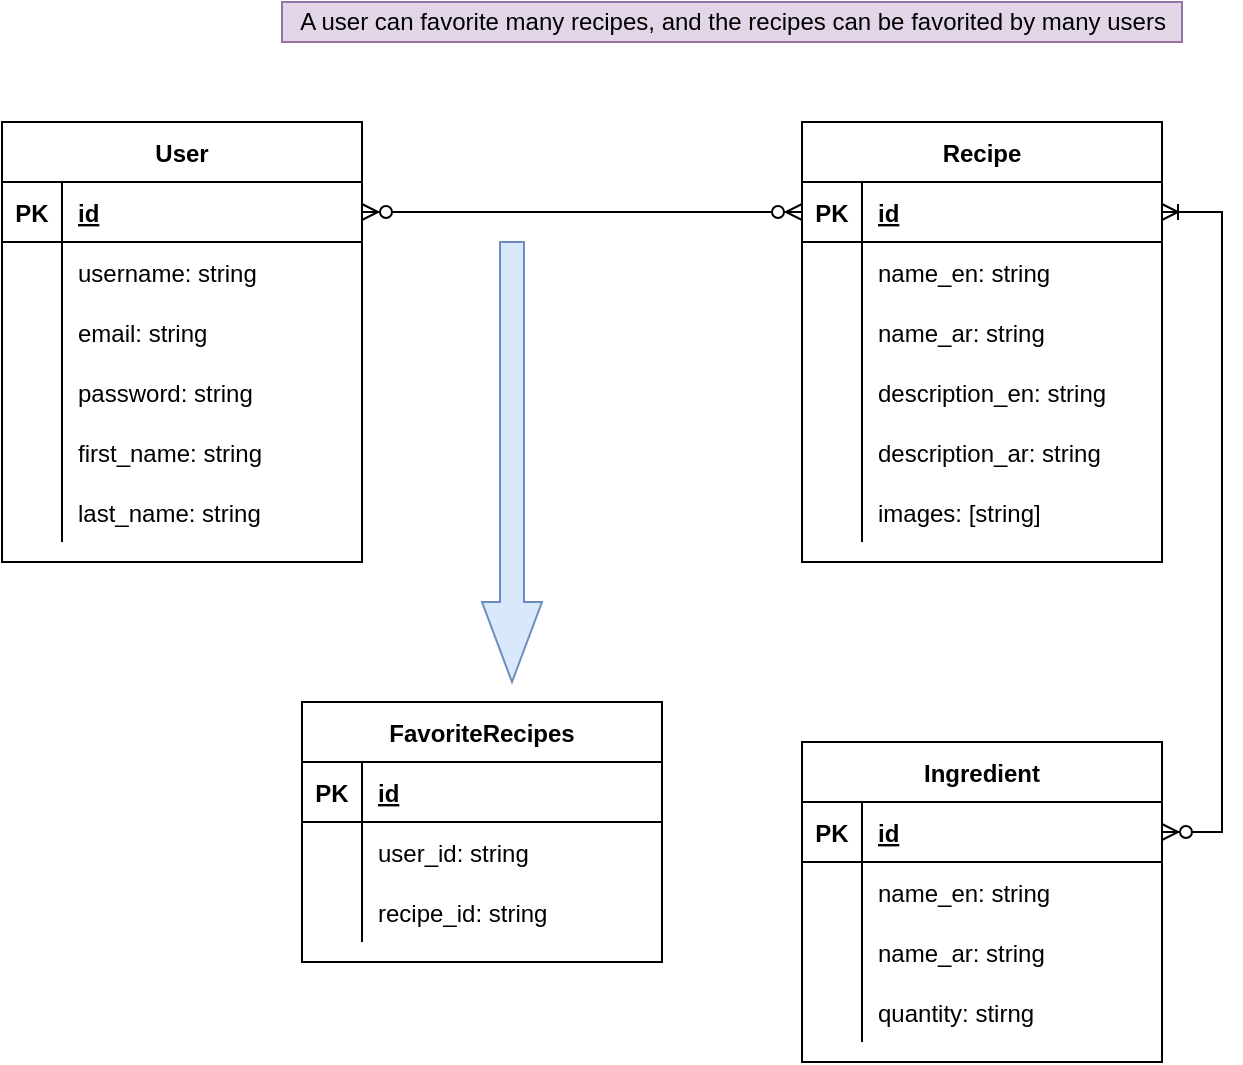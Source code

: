 <mxfile version="17.2.4" type="device"><diagram id="6Q68bsA77PBWTYcT-gk3" name="Page-1"><mxGraphModel dx="901" dy="690" grid="1" gridSize="10" guides="1" tooltips="1" connect="1" arrows="1" fold="1" page="1" pageScale="1" pageWidth="1200" pageHeight="1600" math="0" shadow="0"><root><mxCell id="0"/><mxCell id="1" parent="0"/><mxCell id="ZGIL2iKrc44NvZJPMImy-1" value="User" style="shape=table;startSize=30;container=1;collapsible=1;childLayout=tableLayout;fixedRows=1;rowLines=0;fontStyle=1;align=center;resizeLast=1;" parent="1" vertex="1"><mxGeometry x="30" y="120" width="180" height="220" as="geometry"/></mxCell><mxCell id="ZGIL2iKrc44NvZJPMImy-2" value="" style="shape=tableRow;horizontal=0;startSize=0;swimlaneHead=0;swimlaneBody=0;fillColor=none;collapsible=0;dropTarget=0;points=[[0,0.5],[1,0.5]];portConstraint=eastwest;top=0;left=0;right=0;bottom=1;" parent="ZGIL2iKrc44NvZJPMImy-1" vertex="1"><mxGeometry y="30" width="180" height="30" as="geometry"/></mxCell><mxCell id="ZGIL2iKrc44NvZJPMImy-3" value="PK" style="shape=partialRectangle;connectable=0;fillColor=none;top=0;left=0;bottom=0;right=0;fontStyle=1;overflow=hidden;" parent="ZGIL2iKrc44NvZJPMImy-2" vertex="1"><mxGeometry width="30" height="30" as="geometry"><mxRectangle width="30" height="30" as="alternateBounds"/></mxGeometry></mxCell><mxCell id="ZGIL2iKrc44NvZJPMImy-4" value="id" style="shape=partialRectangle;connectable=0;fillColor=none;top=0;left=0;bottom=0;right=0;align=left;spacingLeft=6;fontStyle=5;overflow=hidden;" parent="ZGIL2iKrc44NvZJPMImy-2" vertex="1"><mxGeometry x="30" width="150" height="30" as="geometry"><mxRectangle width="150" height="30" as="alternateBounds"/></mxGeometry></mxCell><mxCell id="ZGIL2iKrc44NvZJPMImy-5" value="" style="shape=tableRow;horizontal=0;startSize=0;swimlaneHead=0;swimlaneBody=0;fillColor=none;collapsible=0;dropTarget=0;points=[[0,0.5],[1,0.5]];portConstraint=eastwest;top=0;left=0;right=0;bottom=0;" parent="ZGIL2iKrc44NvZJPMImy-1" vertex="1"><mxGeometry y="60" width="180" height="30" as="geometry"/></mxCell><mxCell id="ZGIL2iKrc44NvZJPMImy-6" value="" style="shape=partialRectangle;connectable=0;fillColor=none;top=0;left=0;bottom=0;right=0;editable=1;overflow=hidden;" parent="ZGIL2iKrc44NvZJPMImy-5" vertex="1"><mxGeometry width="30" height="30" as="geometry"><mxRectangle width="30" height="30" as="alternateBounds"/></mxGeometry></mxCell><mxCell id="ZGIL2iKrc44NvZJPMImy-7" value="username: string" style="shape=partialRectangle;connectable=0;fillColor=none;top=0;left=0;bottom=0;right=0;align=left;spacingLeft=6;overflow=hidden;" parent="ZGIL2iKrc44NvZJPMImy-5" vertex="1"><mxGeometry x="30" width="150" height="30" as="geometry"><mxRectangle width="150" height="30" as="alternateBounds"/></mxGeometry></mxCell><mxCell id="ZGIL2iKrc44NvZJPMImy-8" value="" style="shape=tableRow;horizontal=0;startSize=0;swimlaneHead=0;swimlaneBody=0;fillColor=none;collapsible=0;dropTarget=0;points=[[0,0.5],[1,0.5]];portConstraint=eastwest;top=0;left=0;right=0;bottom=0;" parent="ZGIL2iKrc44NvZJPMImy-1" vertex="1"><mxGeometry y="90" width="180" height="30" as="geometry"/></mxCell><mxCell id="ZGIL2iKrc44NvZJPMImy-9" value="" style="shape=partialRectangle;connectable=0;fillColor=none;top=0;left=0;bottom=0;right=0;editable=1;overflow=hidden;" parent="ZGIL2iKrc44NvZJPMImy-8" vertex="1"><mxGeometry width="30" height="30" as="geometry"><mxRectangle width="30" height="30" as="alternateBounds"/></mxGeometry></mxCell><mxCell id="ZGIL2iKrc44NvZJPMImy-10" value="email: string" style="shape=partialRectangle;connectable=0;fillColor=none;top=0;left=0;bottom=0;right=0;align=left;spacingLeft=6;overflow=hidden;" parent="ZGIL2iKrc44NvZJPMImy-8" vertex="1"><mxGeometry x="30" width="150" height="30" as="geometry"><mxRectangle width="150" height="30" as="alternateBounds"/></mxGeometry></mxCell><mxCell id="ZGIL2iKrc44NvZJPMImy-11" value="" style="shape=tableRow;horizontal=0;startSize=0;swimlaneHead=0;swimlaneBody=0;fillColor=none;collapsible=0;dropTarget=0;points=[[0,0.5],[1,0.5]];portConstraint=eastwest;top=0;left=0;right=0;bottom=0;" parent="ZGIL2iKrc44NvZJPMImy-1" vertex="1"><mxGeometry y="120" width="180" height="30" as="geometry"/></mxCell><mxCell id="ZGIL2iKrc44NvZJPMImy-12" value="" style="shape=partialRectangle;connectable=0;fillColor=none;top=0;left=0;bottom=0;right=0;editable=1;overflow=hidden;" parent="ZGIL2iKrc44NvZJPMImy-11" vertex="1"><mxGeometry width="30" height="30" as="geometry"><mxRectangle width="30" height="30" as="alternateBounds"/></mxGeometry></mxCell><mxCell id="ZGIL2iKrc44NvZJPMImy-13" value="password: string" style="shape=partialRectangle;connectable=0;fillColor=none;top=0;left=0;bottom=0;right=0;align=left;spacingLeft=6;overflow=hidden;" parent="ZGIL2iKrc44NvZJPMImy-11" vertex="1"><mxGeometry x="30" width="150" height="30" as="geometry"><mxRectangle width="150" height="30" as="alternateBounds"/></mxGeometry></mxCell><mxCell id="ZGIL2iKrc44NvZJPMImy-40" value="" style="shape=tableRow;horizontal=0;startSize=0;swimlaneHead=0;swimlaneBody=0;fillColor=none;collapsible=0;dropTarget=0;points=[[0,0.5],[1,0.5]];portConstraint=eastwest;top=0;left=0;right=0;bottom=0;" parent="ZGIL2iKrc44NvZJPMImy-1" vertex="1"><mxGeometry y="150" width="180" height="30" as="geometry"/></mxCell><mxCell id="ZGIL2iKrc44NvZJPMImy-41" value="" style="shape=partialRectangle;connectable=0;fillColor=none;top=0;left=0;bottom=0;right=0;editable=1;overflow=hidden;" parent="ZGIL2iKrc44NvZJPMImy-40" vertex="1"><mxGeometry width="30" height="30" as="geometry"><mxRectangle width="30" height="30" as="alternateBounds"/></mxGeometry></mxCell><mxCell id="ZGIL2iKrc44NvZJPMImy-42" value="first_name: string" style="shape=partialRectangle;connectable=0;fillColor=none;top=0;left=0;bottom=0;right=0;align=left;spacingLeft=6;overflow=hidden;" parent="ZGIL2iKrc44NvZJPMImy-40" vertex="1"><mxGeometry x="30" width="150" height="30" as="geometry"><mxRectangle width="150" height="30" as="alternateBounds"/></mxGeometry></mxCell><mxCell id="ZGIL2iKrc44NvZJPMImy-43" value="" style="shape=tableRow;horizontal=0;startSize=0;swimlaneHead=0;swimlaneBody=0;fillColor=none;collapsible=0;dropTarget=0;points=[[0,0.5],[1,0.5]];portConstraint=eastwest;top=0;left=0;right=0;bottom=0;" parent="ZGIL2iKrc44NvZJPMImy-1" vertex="1"><mxGeometry y="180" width="180" height="30" as="geometry"/></mxCell><mxCell id="ZGIL2iKrc44NvZJPMImy-44" value="" style="shape=partialRectangle;connectable=0;fillColor=none;top=0;left=0;bottom=0;right=0;editable=1;overflow=hidden;" parent="ZGIL2iKrc44NvZJPMImy-43" vertex="1"><mxGeometry width="30" height="30" as="geometry"><mxRectangle width="30" height="30" as="alternateBounds"/></mxGeometry></mxCell><mxCell id="ZGIL2iKrc44NvZJPMImy-45" value="last_name: string" style="shape=partialRectangle;connectable=0;fillColor=none;top=0;left=0;bottom=0;right=0;align=left;spacingLeft=6;overflow=hidden;" parent="ZGIL2iKrc44NvZJPMImy-43" vertex="1"><mxGeometry x="30" width="150" height="30" as="geometry"><mxRectangle width="150" height="30" as="alternateBounds"/></mxGeometry></mxCell><mxCell id="YxSrPKVfQtMxZ4dTuU_Q-32" value="Ingredient" style="shape=table;startSize=30;container=1;collapsible=1;childLayout=tableLayout;fixedRows=1;rowLines=0;fontStyle=1;align=center;resizeLast=1;" vertex="1" parent="1"><mxGeometry x="430" y="430" width="180" height="160" as="geometry"/></mxCell><mxCell id="YxSrPKVfQtMxZ4dTuU_Q-33" value="" style="shape=tableRow;horizontal=0;startSize=0;swimlaneHead=0;swimlaneBody=0;fillColor=none;collapsible=0;dropTarget=0;points=[[0,0.5],[1,0.5]];portConstraint=eastwest;top=0;left=0;right=0;bottom=1;" vertex="1" parent="YxSrPKVfQtMxZ4dTuU_Q-32"><mxGeometry y="30" width="180" height="30" as="geometry"/></mxCell><mxCell id="YxSrPKVfQtMxZ4dTuU_Q-34" value="PK" style="shape=partialRectangle;connectable=0;fillColor=none;top=0;left=0;bottom=0;right=0;fontStyle=1;overflow=hidden;" vertex="1" parent="YxSrPKVfQtMxZ4dTuU_Q-33"><mxGeometry width="30" height="30" as="geometry"><mxRectangle width="30" height="30" as="alternateBounds"/></mxGeometry></mxCell><mxCell id="YxSrPKVfQtMxZ4dTuU_Q-35" value="id" style="shape=partialRectangle;connectable=0;fillColor=none;top=0;left=0;bottom=0;right=0;align=left;spacingLeft=6;fontStyle=5;overflow=hidden;" vertex="1" parent="YxSrPKVfQtMxZ4dTuU_Q-33"><mxGeometry x="30" width="150" height="30" as="geometry"><mxRectangle width="150" height="30" as="alternateBounds"/></mxGeometry></mxCell><mxCell id="YxSrPKVfQtMxZ4dTuU_Q-36" value="" style="shape=tableRow;horizontal=0;startSize=0;swimlaneHead=0;swimlaneBody=0;fillColor=none;collapsible=0;dropTarget=0;points=[[0,0.5],[1,0.5]];portConstraint=eastwest;top=0;left=0;right=0;bottom=0;" vertex="1" parent="YxSrPKVfQtMxZ4dTuU_Q-32"><mxGeometry y="60" width="180" height="30" as="geometry"/></mxCell><mxCell id="YxSrPKVfQtMxZ4dTuU_Q-37" value="" style="shape=partialRectangle;connectable=0;fillColor=none;top=0;left=0;bottom=0;right=0;editable=1;overflow=hidden;" vertex="1" parent="YxSrPKVfQtMxZ4dTuU_Q-36"><mxGeometry width="30" height="30" as="geometry"><mxRectangle width="30" height="30" as="alternateBounds"/></mxGeometry></mxCell><mxCell id="YxSrPKVfQtMxZ4dTuU_Q-38" value="name_en: string" style="shape=partialRectangle;connectable=0;fillColor=none;top=0;left=0;bottom=0;right=0;align=left;spacingLeft=6;overflow=hidden;" vertex="1" parent="YxSrPKVfQtMxZ4dTuU_Q-36"><mxGeometry x="30" width="150" height="30" as="geometry"><mxRectangle width="150" height="30" as="alternateBounds"/></mxGeometry></mxCell><mxCell id="YxSrPKVfQtMxZ4dTuU_Q-39" value="" style="shape=tableRow;horizontal=0;startSize=0;swimlaneHead=0;swimlaneBody=0;fillColor=none;collapsible=0;dropTarget=0;points=[[0,0.5],[1,0.5]];portConstraint=eastwest;top=0;left=0;right=0;bottom=0;" vertex="1" parent="YxSrPKVfQtMxZ4dTuU_Q-32"><mxGeometry y="90" width="180" height="30" as="geometry"/></mxCell><mxCell id="YxSrPKVfQtMxZ4dTuU_Q-40" value="" style="shape=partialRectangle;connectable=0;fillColor=none;top=0;left=0;bottom=0;right=0;editable=1;overflow=hidden;" vertex="1" parent="YxSrPKVfQtMxZ4dTuU_Q-39"><mxGeometry width="30" height="30" as="geometry"><mxRectangle width="30" height="30" as="alternateBounds"/></mxGeometry></mxCell><mxCell id="YxSrPKVfQtMxZ4dTuU_Q-41" value="name_ar: string" style="shape=partialRectangle;connectable=0;fillColor=none;top=0;left=0;bottom=0;right=0;align=left;spacingLeft=6;overflow=hidden;" vertex="1" parent="YxSrPKVfQtMxZ4dTuU_Q-39"><mxGeometry x="30" width="150" height="30" as="geometry"><mxRectangle width="150" height="30" as="alternateBounds"/></mxGeometry></mxCell><mxCell id="YxSrPKVfQtMxZ4dTuU_Q-105" value="" style="shape=tableRow;horizontal=0;startSize=0;swimlaneHead=0;swimlaneBody=0;fillColor=none;collapsible=0;dropTarget=0;points=[[0,0.5],[1,0.5]];portConstraint=eastwest;top=0;left=0;right=0;bottom=0;" vertex="1" parent="YxSrPKVfQtMxZ4dTuU_Q-32"><mxGeometry y="120" width="180" height="30" as="geometry"/></mxCell><mxCell id="YxSrPKVfQtMxZ4dTuU_Q-106" value="" style="shape=partialRectangle;connectable=0;fillColor=none;top=0;left=0;bottom=0;right=0;editable=1;overflow=hidden;" vertex="1" parent="YxSrPKVfQtMxZ4dTuU_Q-105"><mxGeometry width="30" height="30" as="geometry"><mxRectangle width="30" height="30" as="alternateBounds"/></mxGeometry></mxCell><mxCell id="YxSrPKVfQtMxZ4dTuU_Q-107" value="quantity: stirng" style="shape=partialRectangle;connectable=0;fillColor=none;top=0;left=0;bottom=0;right=0;align=left;spacingLeft=6;overflow=hidden;" vertex="1" parent="YxSrPKVfQtMxZ4dTuU_Q-105"><mxGeometry x="30" width="150" height="30" as="geometry"><mxRectangle width="150" height="30" as="alternateBounds"/></mxGeometry></mxCell><mxCell id="YxSrPKVfQtMxZ4dTuU_Q-45" value="FavoriteRecipes" style="shape=table;startSize=30;container=1;collapsible=1;childLayout=tableLayout;fixedRows=1;rowLines=0;fontStyle=1;align=center;resizeLast=1;" vertex="1" parent="1"><mxGeometry x="180" y="410" width="180" height="130" as="geometry"/></mxCell><mxCell id="YxSrPKVfQtMxZ4dTuU_Q-46" value="" style="shape=tableRow;horizontal=0;startSize=0;swimlaneHead=0;swimlaneBody=0;fillColor=none;collapsible=0;dropTarget=0;points=[[0,0.5],[1,0.5]];portConstraint=eastwest;top=0;left=0;right=0;bottom=1;" vertex="1" parent="YxSrPKVfQtMxZ4dTuU_Q-45"><mxGeometry y="30" width="180" height="30" as="geometry"/></mxCell><mxCell id="YxSrPKVfQtMxZ4dTuU_Q-47" value="PK" style="shape=partialRectangle;connectable=0;fillColor=none;top=0;left=0;bottom=0;right=0;fontStyle=1;overflow=hidden;" vertex="1" parent="YxSrPKVfQtMxZ4dTuU_Q-46"><mxGeometry width="30" height="30" as="geometry"><mxRectangle width="30" height="30" as="alternateBounds"/></mxGeometry></mxCell><mxCell id="YxSrPKVfQtMxZ4dTuU_Q-48" value="id" style="shape=partialRectangle;connectable=0;fillColor=none;top=0;left=0;bottom=0;right=0;align=left;spacingLeft=6;fontStyle=5;overflow=hidden;" vertex="1" parent="YxSrPKVfQtMxZ4dTuU_Q-46"><mxGeometry x="30" width="150" height="30" as="geometry"><mxRectangle width="150" height="30" as="alternateBounds"/></mxGeometry></mxCell><mxCell id="YxSrPKVfQtMxZ4dTuU_Q-49" value="" style="shape=tableRow;horizontal=0;startSize=0;swimlaneHead=0;swimlaneBody=0;fillColor=none;collapsible=0;dropTarget=0;points=[[0,0.5],[1,0.5]];portConstraint=eastwest;top=0;left=0;right=0;bottom=0;" vertex="1" parent="YxSrPKVfQtMxZ4dTuU_Q-45"><mxGeometry y="60" width="180" height="30" as="geometry"/></mxCell><mxCell id="YxSrPKVfQtMxZ4dTuU_Q-50" value="" style="shape=partialRectangle;connectable=0;fillColor=none;top=0;left=0;bottom=0;right=0;editable=1;overflow=hidden;" vertex="1" parent="YxSrPKVfQtMxZ4dTuU_Q-49"><mxGeometry width="30" height="30" as="geometry"><mxRectangle width="30" height="30" as="alternateBounds"/></mxGeometry></mxCell><mxCell id="YxSrPKVfQtMxZ4dTuU_Q-51" value="user_id: string" style="shape=partialRectangle;connectable=0;fillColor=none;top=0;left=0;bottom=0;right=0;align=left;spacingLeft=6;overflow=hidden;" vertex="1" parent="YxSrPKVfQtMxZ4dTuU_Q-49"><mxGeometry x="30" width="150" height="30" as="geometry"><mxRectangle width="150" height="30" as="alternateBounds"/></mxGeometry></mxCell><mxCell id="YxSrPKVfQtMxZ4dTuU_Q-52" value="" style="shape=tableRow;horizontal=0;startSize=0;swimlaneHead=0;swimlaneBody=0;fillColor=none;collapsible=0;dropTarget=0;points=[[0,0.5],[1,0.5]];portConstraint=eastwest;top=0;left=0;right=0;bottom=0;" vertex="1" parent="YxSrPKVfQtMxZ4dTuU_Q-45"><mxGeometry y="90" width="180" height="30" as="geometry"/></mxCell><mxCell id="YxSrPKVfQtMxZ4dTuU_Q-53" value="" style="shape=partialRectangle;connectable=0;fillColor=none;top=0;left=0;bottom=0;right=0;editable=1;overflow=hidden;" vertex="1" parent="YxSrPKVfQtMxZ4dTuU_Q-52"><mxGeometry width="30" height="30" as="geometry"><mxRectangle width="30" height="30" as="alternateBounds"/></mxGeometry></mxCell><mxCell id="YxSrPKVfQtMxZ4dTuU_Q-54" value="recipe_id: string" style="shape=partialRectangle;connectable=0;fillColor=none;top=0;left=0;bottom=0;right=0;align=left;spacingLeft=6;overflow=hidden;" vertex="1" parent="YxSrPKVfQtMxZ4dTuU_Q-52"><mxGeometry x="30" width="150" height="30" as="geometry"><mxRectangle width="150" height="30" as="alternateBounds"/></mxGeometry></mxCell><mxCell id="YxSrPKVfQtMxZ4dTuU_Q-74" value="Recipe" style="shape=table;startSize=30;container=1;collapsible=1;childLayout=tableLayout;fixedRows=1;rowLines=0;fontStyle=1;align=center;resizeLast=1;" vertex="1" parent="1"><mxGeometry x="430" y="120" width="180" height="220" as="geometry"/></mxCell><mxCell id="YxSrPKVfQtMxZ4dTuU_Q-75" value="" style="shape=tableRow;horizontal=0;startSize=0;swimlaneHead=0;swimlaneBody=0;fillColor=none;collapsible=0;dropTarget=0;points=[[0,0.5],[1,0.5]];portConstraint=eastwest;top=0;left=0;right=0;bottom=1;" vertex="1" parent="YxSrPKVfQtMxZ4dTuU_Q-74"><mxGeometry y="30" width="180" height="30" as="geometry"/></mxCell><mxCell id="YxSrPKVfQtMxZ4dTuU_Q-76" value="PK" style="shape=partialRectangle;connectable=0;fillColor=none;top=0;left=0;bottom=0;right=0;fontStyle=1;overflow=hidden;" vertex="1" parent="YxSrPKVfQtMxZ4dTuU_Q-75"><mxGeometry width="30" height="30" as="geometry"><mxRectangle width="30" height="30" as="alternateBounds"/></mxGeometry></mxCell><mxCell id="YxSrPKVfQtMxZ4dTuU_Q-77" value="id" style="shape=partialRectangle;connectable=0;fillColor=none;top=0;left=0;bottom=0;right=0;align=left;spacingLeft=6;fontStyle=5;overflow=hidden;" vertex="1" parent="YxSrPKVfQtMxZ4dTuU_Q-75"><mxGeometry x="30" width="150" height="30" as="geometry"><mxRectangle width="150" height="30" as="alternateBounds"/></mxGeometry></mxCell><mxCell id="YxSrPKVfQtMxZ4dTuU_Q-78" value="" style="shape=tableRow;horizontal=0;startSize=0;swimlaneHead=0;swimlaneBody=0;fillColor=none;collapsible=0;dropTarget=0;points=[[0,0.5],[1,0.5]];portConstraint=eastwest;top=0;left=0;right=0;bottom=0;" vertex="1" parent="YxSrPKVfQtMxZ4dTuU_Q-74"><mxGeometry y="60" width="180" height="30" as="geometry"/></mxCell><mxCell id="YxSrPKVfQtMxZ4dTuU_Q-79" value="" style="shape=partialRectangle;connectable=0;fillColor=none;top=0;left=0;bottom=0;right=0;editable=1;overflow=hidden;" vertex="1" parent="YxSrPKVfQtMxZ4dTuU_Q-78"><mxGeometry width="30" height="30" as="geometry"><mxRectangle width="30" height="30" as="alternateBounds"/></mxGeometry></mxCell><mxCell id="YxSrPKVfQtMxZ4dTuU_Q-80" value="name_en: string" style="shape=partialRectangle;connectable=0;fillColor=none;top=0;left=0;bottom=0;right=0;align=left;spacingLeft=6;overflow=hidden;" vertex="1" parent="YxSrPKVfQtMxZ4dTuU_Q-78"><mxGeometry x="30" width="150" height="30" as="geometry"><mxRectangle width="150" height="30" as="alternateBounds"/></mxGeometry></mxCell><mxCell id="YxSrPKVfQtMxZ4dTuU_Q-81" value="" style="shape=tableRow;horizontal=0;startSize=0;swimlaneHead=0;swimlaneBody=0;fillColor=none;collapsible=0;dropTarget=0;points=[[0,0.5],[1,0.5]];portConstraint=eastwest;top=0;left=0;right=0;bottom=0;" vertex="1" parent="YxSrPKVfQtMxZ4dTuU_Q-74"><mxGeometry y="90" width="180" height="30" as="geometry"/></mxCell><mxCell id="YxSrPKVfQtMxZ4dTuU_Q-82" value="" style="shape=partialRectangle;connectable=0;fillColor=none;top=0;left=0;bottom=0;right=0;editable=1;overflow=hidden;" vertex="1" parent="YxSrPKVfQtMxZ4dTuU_Q-81"><mxGeometry width="30" height="30" as="geometry"><mxRectangle width="30" height="30" as="alternateBounds"/></mxGeometry></mxCell><mxCell id="YxSrPKVfQtMxZ4dTuU_Q-83" value="name_ar: string" style="shape=partialRectangle;connectable=0;fillColor=none;top=0;left=0;bottom=0;right=0;align=left;spacingLeft=6;overflow=hidden;" vertex="1" parent="YxSrPKVfQtMxZ4dTuU_Q-81"><mxGeometry x="30" width="150" height="30" as="geometry"><mxRectangle width="150" height="30" as="alternateBounds"/></mxGeometry></mxCell><mxCell id="YxSrPKVfQtMxZ4dTuU_Q-84" value="" style="shape=tableRow;horizontal=0;startSize=0;swimlaneHead=0;swimlaneBody=0;fillColor=none;collapsible=0;dropTarget=0;points=[[0,0.5],[1,0.5]];portConstraint=eastwest;top=0;left=0;right=0;bottom=0;" vertex="1" parent="YxSrPKVfQtMxZ4dTuU_Q-74"><mxGeometry y="120" width="180" height="30" as="geometry"/></mxCell><mxCell id="YxSrPKVfQtMxZ4dTuU_Q-85" value="" style="shape=partialRectangle;connectable=0;fillColor=none;top=0;left=0;bottom=0;right=0;editable=1;overflow=hidden;" vertex="1" parent="YxSrPKVfQtMxZ4dTuU_Q-84"><mxGeometry width="30" height="30" as="geometry"><mxRectangle width="30" height="30" as="alternateBounds"/></mxGeometry></mxCell><mxCell id="YxSrPKVfQtMxZ4dTuU_Q-86" value="description_en: string" style="shape=partialRectangle;connectable=0;fillColor=none;top=0;left=0;bottom=0;right=0;align=left;spacingLeft=6;overflow=hidden;" vertex="1" parent="YxSrPKVfQtMxZ4dTuU_Q-84"><mxGeometry x="30" width="150" height="30" as="geometry"><mxRectangle width="150" height="30" as="alternateBounds"/></mxGeometry></mxCell><mxCell id="YxSrPKVfQtMxZ4dTuU_Q-87" value="" style="shape=tableRow;horizontal=0;startSize=0;swimlaneHead=0;swimlaneBody=0;fillColor=none;collapsible=0;dropTarget=0;points=[[0,0.5],[1,0.5]];portConstraint=eastwest;top=0;left=0;right=0;bottom=0;" vertex="1" parent="YxSrPKVfQtMxZ4dTuU_Q-74"><mxGeometry y="150" width="180" height="30" as="geometry"/></mxCell><mxCell id="YxSrPKVfQtMxZ4dTuU_Q-88" value="" style="shape=partialRectangle;connectable=0;fillColor=none;top=0;left=0;bottom=0;right=0;editable=1;overflow=hidden;" vertex="1" parent="YxSrPKVfQtMxZ4dTuU_Q-87"><mxGeometry width="30" height="30" as="geometry"><mxRectangle width="30" height="30" as="alternateBounds"/></mxGeometry></mxCell><mxCell id="YxSrPKVfQtMxZ4dTuU_Q-89" value="description_ar: string" style="shape=partialRectangle;connectable=0;fillColor=none;top=0;left=0;bottom=0;right=0;align=left;spacingLeft=6;overflow=hidden;" vertex="1" parent="YxSrPKVfQtMxZ4dTuU_Q-87"><mxGeometry x="30" width="150" height="30" as="geometry"><mxRectangle width="150" height="30" as="alternateBounds"/></mxGeometry></mxCell><mxCell id="YxSrPKVfQtMxZ4dTuU_Q-108" value="" style="shape=tableRow;horizontal=0;startSize=0;swimlaneHead=0;swimlaneBody=0;fillColor=none;collapsible=0;dropTarget=0;points=[[0,0.5],[1,0.5]];portConstraint=eastwest;top=0;left=0;right=0;bottom=0;" vertex="1" parent="YxSrPKVfQtMxZ4dTuU_Q-74"><mxGeometry y="180" width="180" height="30" as="geometry"/></mxCell><mxCell id="YxSrPKVfQtMxZ4dTuU_Q-109" value="" style="shape=partialRectangle;connectable=0;fillColor=none;top=0;left=0;bottom=0;right=0;editable=1;overflow=hidden;" vertex="1" parent="YxSrPKVfQtMxZ4dTuU_Q-108"><mxGeometry width="30" height="30" as="geometry"><mxRectangle width="30" height="30" as="alternateBounds"/></mxGeometry></mxCell><mxCell id="YxSrPKVfQtMxZ4dTuU_Q-110" value="images: [string]" style="shape=partialRectangle;connectable=0;fillColor=none;top=0;left=0;bottom=0;right=0;align=left;spacingLeft=6;overflow=hidden;" vertex="1" parent="YxSrPKVfQtMxZ4dTuU_Q-108"><mxGeometry x="30" width="150" height="30" as="geometry"><mxRectangle width="150" height="30" as="alternateBounds"/></mxGeometry></mxCell><mxCell id="YxSrPKVfQtMxZ4dTuU_Q-90" value="" style="edgeStyle=entityRelationEdgeStyle;fontSize=12;html=1;endArrow=ERoneToMany;startArrow=ERzeroToMany;rounded=0;exitX=1;exitY=0.5;exitDx=0;exitDy=0;" edge="1" parent="1" source="YxSrPKVfQtMxZ4dTuU_Q-33" target="YxSrPKVfQtMxZ4dTuU_Q-75"><mxGeometry width="100" height="100" relative="1" as="geometry"><mxPoint x="320" y="280" as="sourcePoint"/><mxPoint x="770" y="200" as="targetPoint"/></mxGeometry></mxCell><mxCell id="YxSrPKVfQtMxZ4dTuU_Q-91" value="" style="edgeStyle=entityRelationEdgeStyle;fontSize=12;html=1;endArrow=ERzeroToMany;endFill=1;startArrow=ERzeroToMany;rounded=0;entryX=0;entryY=0.5;entryDx=0;entryDy=0;" edge="1" parent="1" source="ZGIL2iKrc44NvZJPMImy-2" target="YxSrPKVfQtMxZ4dTuU_Q-75"><mxGeometry width="100" height="100" relative="1" as="geometry"><mxPoint x="430" y="420" as="sourcePoint"/><mxPoint x="530" y="320" as="targetPoint"/></mxGeometry></mxCell><mxCell id="YxSrPKVfQtMxZ4dTuU_Q-92" value="A user can favorite many recipes, and the recipes can be favorited by many users" style="text;html=1;align=center;verticalAlign=middle;resizable=0;points=[];autosize=1;strokeColor=#9673a6;fillColor=#e1d5e7;" vertex="1" parent="1"><mxGeometry x="170" y="60" width="450" height="20" as="geometry"/></mxCell><mxCell id="YxSrPKVfQtMxZ4dTuU_Q-94" value="" style="html=1;shadow=0;dashed=0;align=center;verticalAlign=middle;shape=mxgraph.arrows2.arrow;dy=0.6;dx=40;direction=south;notch=0;fillColor=#dae8fc;strokeColor=#6c8ebf;" vertex="1" parent="1"><mxGeometry x="270" y="180" width="30" height="220" as="geometry"/></mxCell></root></mxGraphModel></diagram></mxfile>